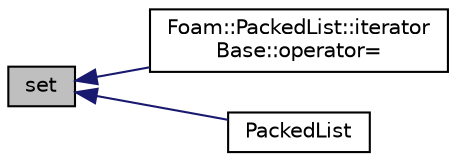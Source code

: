 digraph "set"
{
  bgcolor="transparent";
  edge [fontname="Helvetica",fontsize="10",labelfontname="Helvetica",labelfontsize="10"];
  node [fontname="Helvetica",fontsize="10",shape=record];
  rankdir="LR";
  Node1 [label="set",height=0.2,width=0.4,color="black", fillcolor="grey75", style="filled", fontcolor="black"];
  Node1 -> Node2 [dir="back",color="midnightblue",fontsize="10",style="solid",fontname="Helvetica"];
  Node2 [label="Foam::PackedList::iterator\lBase::operator=",height=0.2,width=0.4,color="black",URL="$a01212.html#a79815a5c78189f5f46cde92f0a4a06ac",tooltip="Assign value, not position. "];
  Node1 -> Node3 [dir="back",color="midnightblue",fontsize="10",style="solid",fontname="Helvetica"];
  Node3 [label="PackedList",height=0.2,width=0.4,color="black",URL="$a01756.html#a5f57b34e277685c58617404ff338e29d",tooltip="Construct from a list of labels. "];
}

